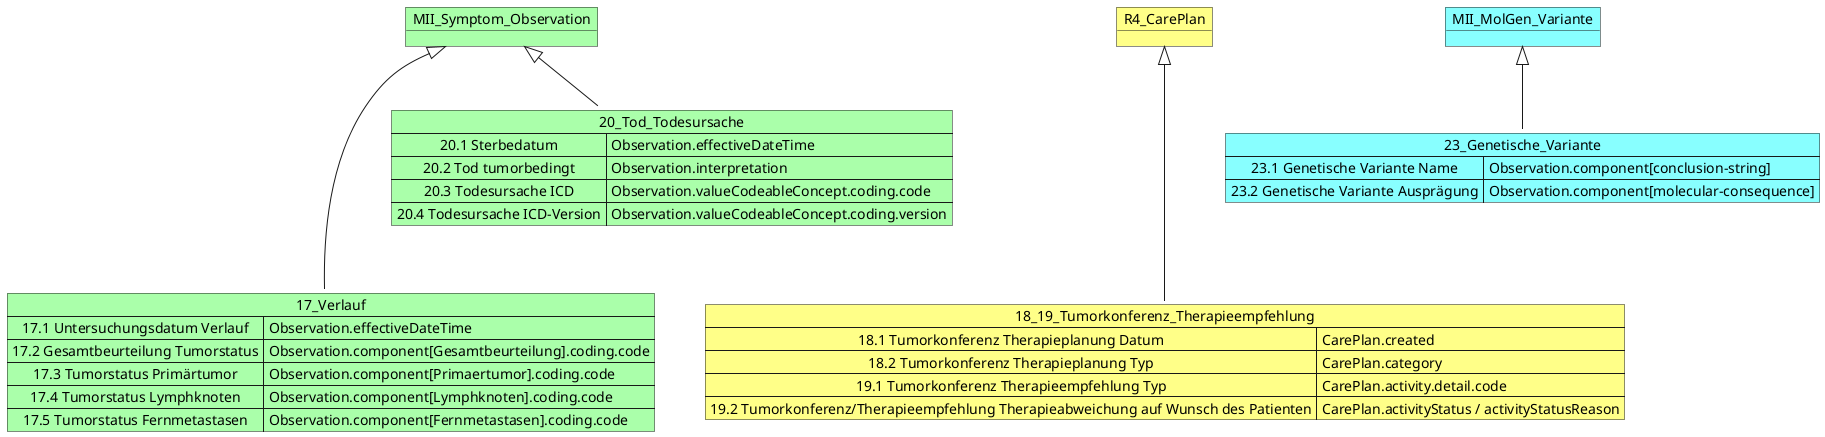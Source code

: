 @startuml MII KDS Erweiterungsmodul Onkologie
object MII_Symptom_Observation #AAFFAA
Map 17_Verlauf #AAFFAA{
    17.1 Untersuchungsdatum Verlauf => Observation.effectiveDateTime
    17.2 Gesamtbeurteilung Tumorstatus => Observation.component[Gesamtbeurteilung].coding.code
    17.3 Tumorstatus Primärtumor => Observation.component[Primaertumor].coding.code
    17.4 Tumorstatus Lymphknoten => Observation.component[Lymphknoten].coding.code
    17.5 Tumorstatus Fernmetastasen => Observation.component[Fernmetastasen].coding.code

}
MII_Symptom_Observation <|-down-- 17_Verlauf

object R4_CarePlan #FFFF88
Map 18_19_Tumorkonferenz_Therapieempfehlung #FFFF88{
    18.1 Tumorkonferenz Therapieplanung Datum => CarePlan.created
    18.2 Tumorkonferenz Therapieplanung Typ => CarePlan.category
    19.1 Tumorkonferenz Therapieempfehlung Typ => CarePlan.activity.detail.code
    19.2 Tumorkonferenz/Therapieempfehlung Therapieabweichung auf Wunsch des Patienten => CarePlan.activityStatus / activityStatusReason
}
R4_CarePlan <|-down-- 18_19_Tumorkonferenz_Therapieempfehlung

Map 20_Tod_Todesursache #AAFFAA {
 20.1 Sterbedatum => Observation.effectiveDateTime 
 20.2 Tod tumorbedingt => Observation.interpretation
 20.3 Todesursache ICD  => Observation.valueCodeableConcept.coding.code
 20.4 Todesursache ICD-Version => Observation.valueCodeableConcept.coding.version
 } 
MII_Symptom_Observation <|-down- 20_Tod_Todesursache

object MII_MolGen_Variante #88FFFF
Map 23_Genetische_Variante #88FFFF {
    23.1 Genetische Variante Name => Observation.component[conclusion-string]
    23.2 Genetische Variante Ausprägung => Observation.component[molecular-consequence]
}

MII_MolGen_Variante <|-down- 23_Genetische_Variante



@enduml
